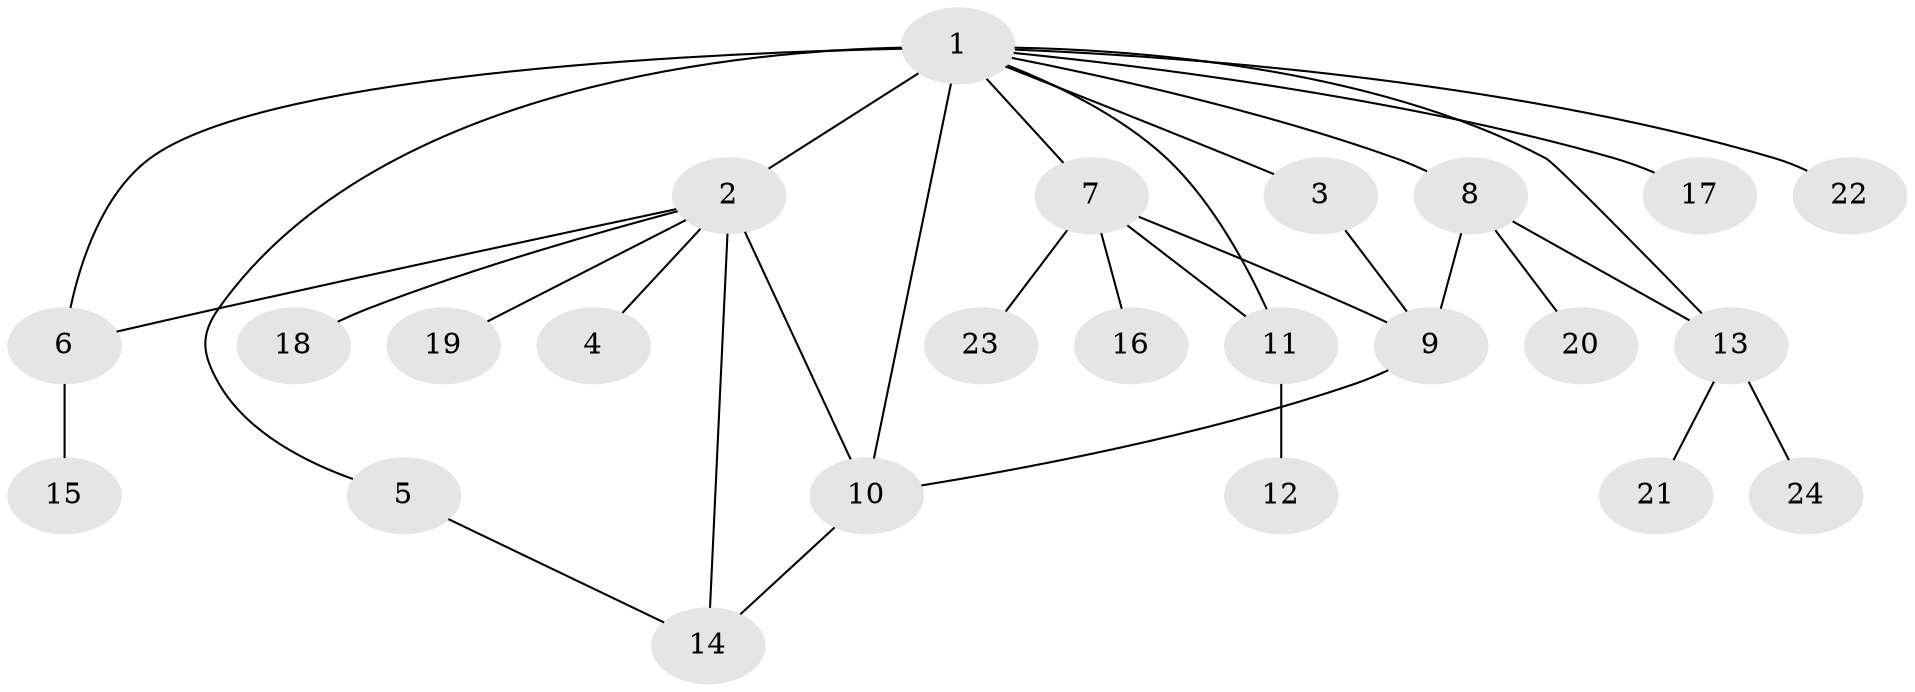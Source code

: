 // original degree distribution, {25: 0.016666666666666666, 5: 0.03333333333333333, 10: 0.016666666666666666, 2: 0.3, 3: 0.1, 8: 0.03333333333333333, 4: 0.05, 1: 0.45}
// Generated by graph-tools (version 1.1) at 2025/50/03/04/25 22:50:07]
// undirected, 24 vertices, 32 edges
graph export_dot {
  node [color=gray90,style=filled];
  1;
  2;
  3;
  4;
  5;
  6;
  7;
  8;
  9;
  10;
  11;
  12;
  13;
  14;
  15;
  16;
  17;
  18;
  19;
  20;
  21;
  22;
  23;
  24;
  1 -- 2 [weight=4.0];
  1 -- 3 [weight=1.0];
  1 -- 5 [weight=1.0];
  1 -- 6 [weight=1.0];
  1 -- 7 [weight=1.0];
  1 -- 8 [weight=1.0];
  1 -- 10 [weight=2.0];
  1 -- 11 [weight=1.0];
  1 -- 13 [weight=1.0];
  1 -- 17 [weight=2.0];
  1 -- 22 [weight=1.0];
  2 -- 4 [weight=1.0];
  2 -- 6 [weight=1.0];
  2 -- 10 [weight=1.0];
  2 -- 14 [weight=1.0];
  2 -- 18 [weight=1.0];
  2 -- 19 [weight=1.0];
  3 -- 9 [weight=1.0];
  5 -- 14 [weight=1.0];
  6 -- 15 [weight=1.0];
  7 -- 9 [weight=2.0];
  7 -- 11 [weight=1.0];
  7 -- 16 [weight=2.0];
  7 -- 23 [weight=1.0];
  8 -- 9 [weight=1.0];
  8 -- 13 [weight=1.0];
  8 -- 20 [weight=1.0];
  9 -- 10 [weight=3.0];
  10 -- 14 [weight=1.0];
  11 -- 12 [weight=1.0];
  13 -- 21 [weight=1.0];
  13 -- 24 [weight=1.0];
}
